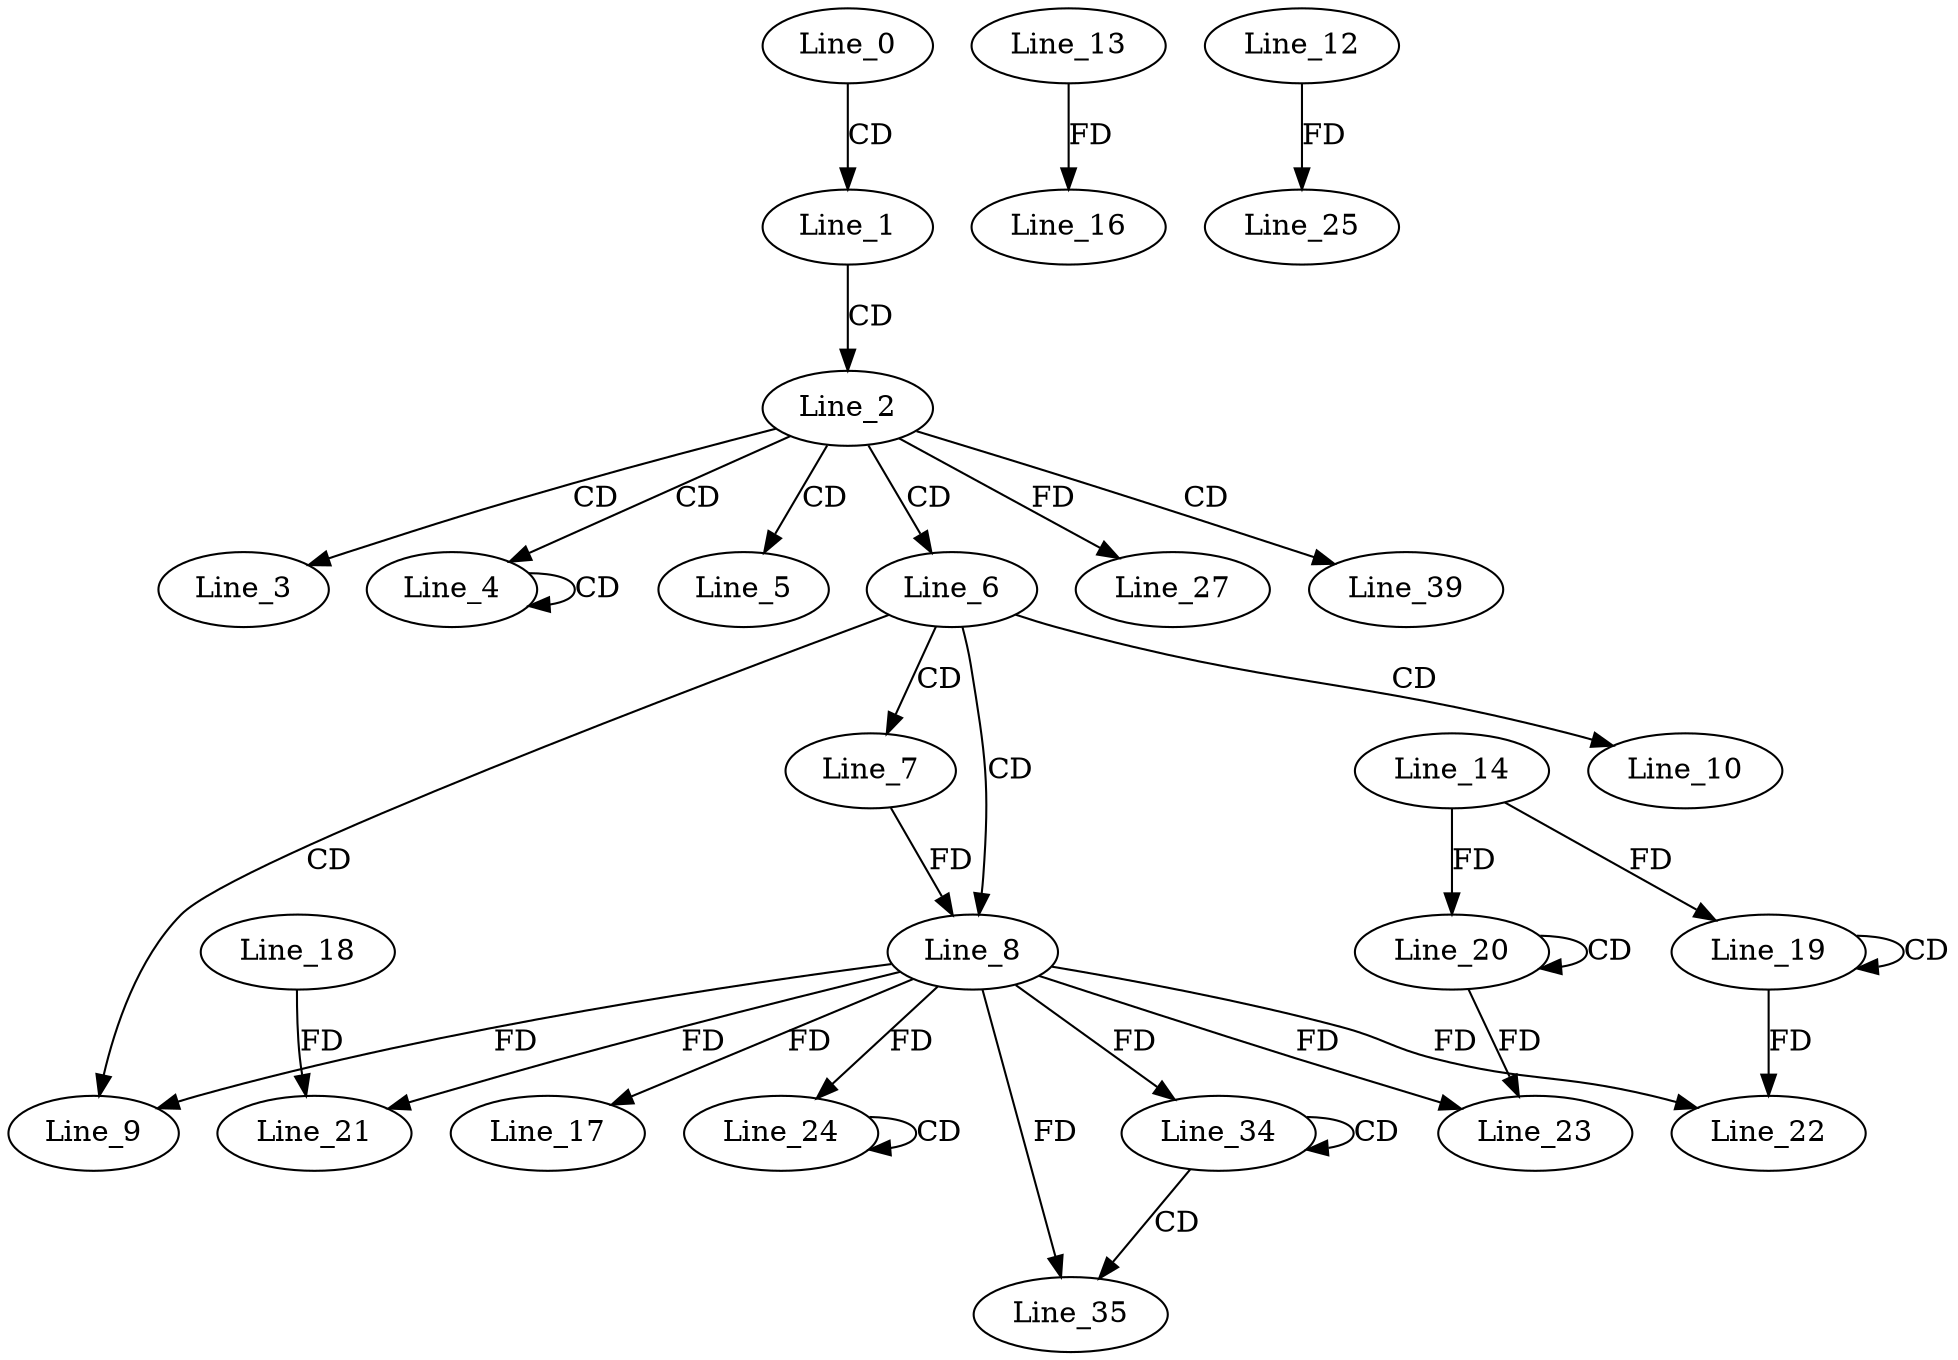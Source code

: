digraph G {
  Line_0;
  Line_1;
  Line_2;
  Line_3;
  Line_4;
  Line_4;
  Line_5;
  Line_6;
  Line_7;
  Line_8;
  Line_8;
  Line_9;
  Line_10;
  Line_13;
  Line_16;
  Line_17;
  Line_19;
  Line_19;
  Line_14;
  Line_19;
  Line_20;
  Line_20;
  Line_20;
  Line_21;
  Line_18;
  Line_22;
  Line_23;
  Line_24;
  Line_24;
  Line_12;
  Line_25;
  Line_27;
  Line_34;
  Line_34;
  Line_34;
  Line_35;
  Line_39;
  Line_0 -> Line_1 [ label="CD" ];
  Line_1 -> Line_2 [ label="CD" ];
  Line_2 -> Line_3 [ label="CD" ];
  Line_2 -> Line_4 [ label="CD" ];
  Line_4 -> Line_4 [ label="CD" ];
  Line_2 -> Line_5 [ label="CD" ];
  Line_2 -> Line_6 [ label="CD" ];
  Line_6 -> Line_7 [ label="CD" ];
  Line_6 -> Line_8 [ label="CD" ];
  Line_7 -> Line_8 [ label="FD" ];
  Line_6 -> Line_9 [ label="CD" ];
  Line_8 -> Line_9 [ label="FD" ];
  Line_6 -> Line_10 [ label="CD" ];
  Line_13 -> Line_16 [ label="FD" ];
  Line_8 -> Line_17 [ label="FD" ];
  Line_19 -> Line_19 [ label="CD" ];
  Line_14 -> Line_19 [ label="FD" ];
  Line_20 -> Line_20 [ label="CD" ];
  Line_14 -> Line_20 [ label="FD" ];
  Line_8 -> Line_21 [ label="FD" ];
  Line_18 -> Line_21 [ label="FD" ];
  Line_8 -> Line_22 [ label="FD" ];
  Line_19 -> Line_22 [ label="FD" ];
  Line_8 -> Line_23 [ label="FD" ];
  Line_20 -> Line_23 [ label="FD" ];
  Line_24 -> Line_24 [ label="CD" ];
  Line_8 -> Line_24 [ label="FD" ];
  Line_12 -> Line_25 [ label="FD" ];
  Line_2 -> Line_27 [ label="FD" ];
  Line_34 -> Line_34 [ label="CD" ];
  Line_8 -> Line_34 [ label="FD" ];
  Line_34 -> Line_35 [ label="CD" ];
  Line_8 -> Line_35 [ label="FD" ];
  Line_2 -> Line_39 [ label="CD" ];
}
